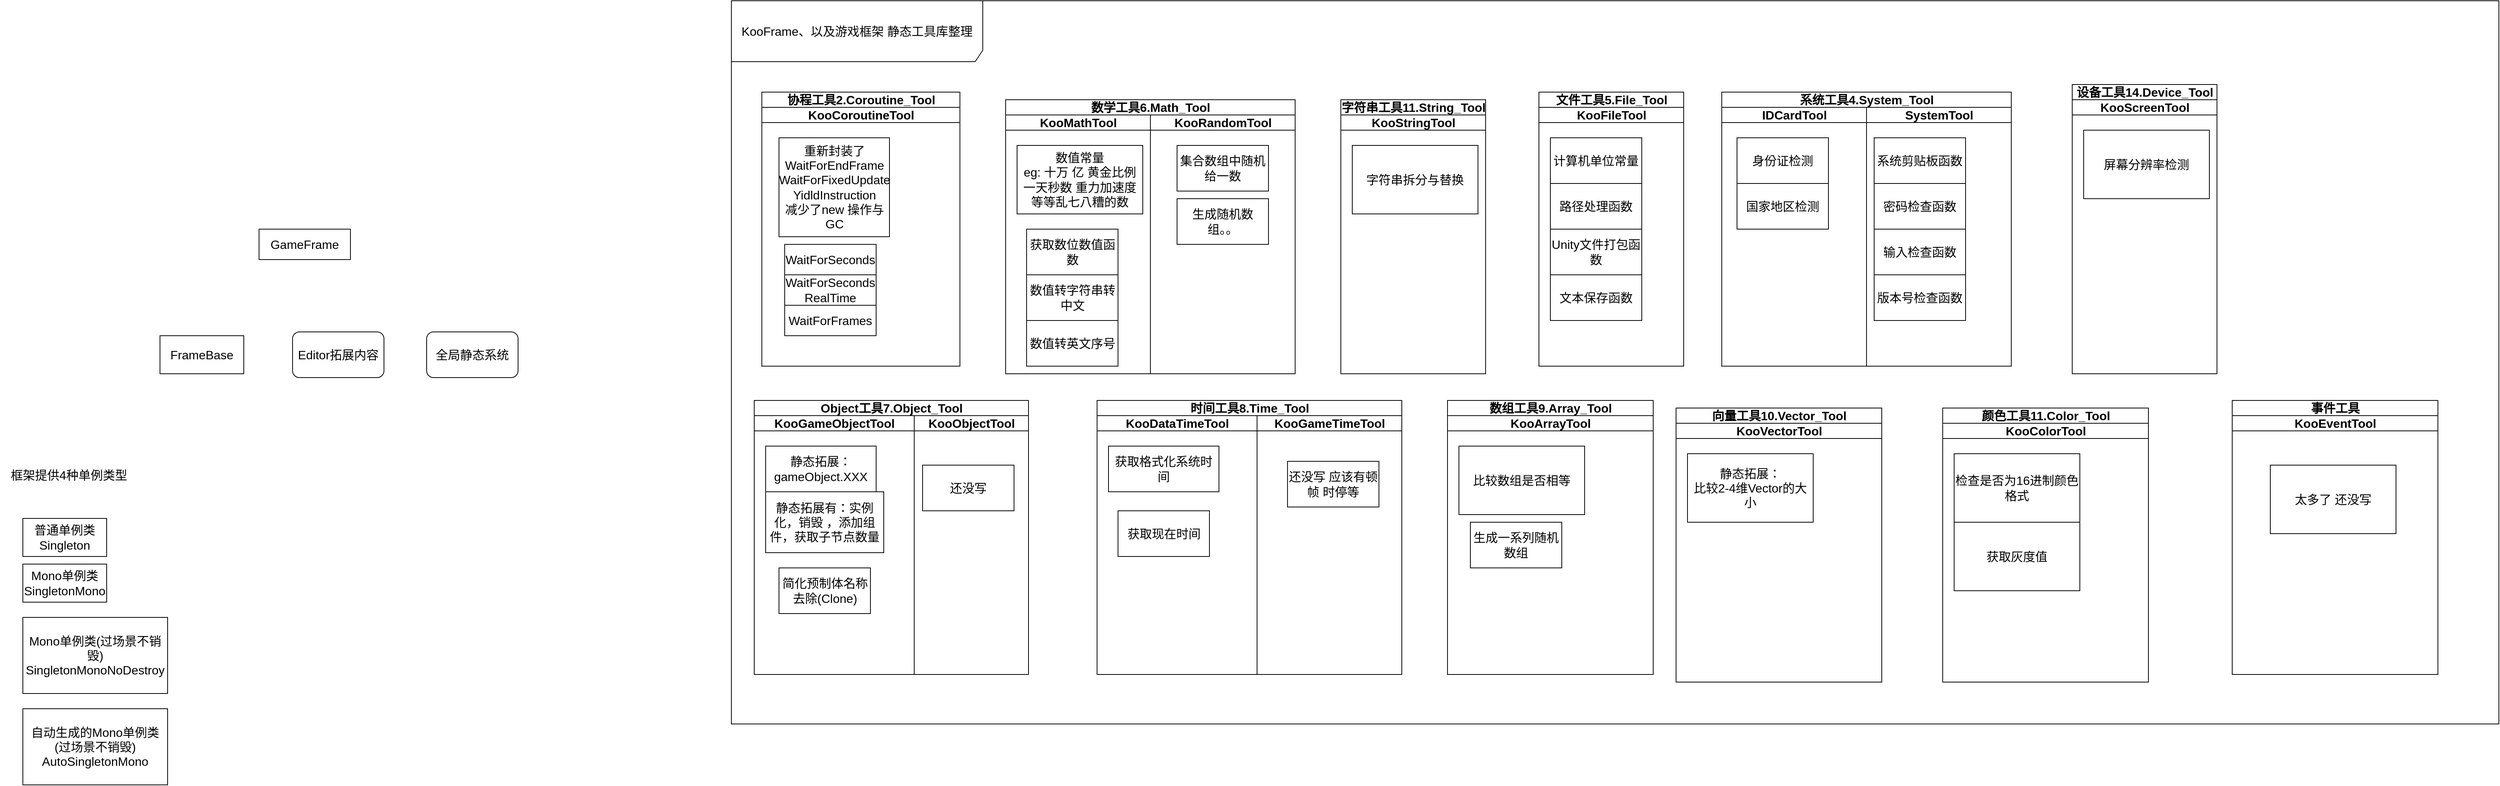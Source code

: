 <mxfile version="21.6.7" type="github">
  <diagram id="C5RBs43oDa-KdzZeNtuy" name="Page-1">
    <mxGraphModel dx="3407" dy="1168" grid="1" gridSize="10" guides="1" tooltips="1" connect="1" arrows="1" fold="1" page="1" pageScale="1" pageWidth="827" pageHeight="1169" math="0" shadow="0">
      <root>
        <mxCell id="WIyWlLk6GJQsqaUBKTNV-0" />
        <mxCell id="WIyWlLk6GJQsqaUBKTNV-1" parent="WIyWlLk6GJQsqaUBKTNV-0" />
        <mxCell id="F6jERzwJOLFk2rBwIkmr-0" value="GameFrame" style="rounded=0;whiteSpace=wrap;html=1;fontSize=16;" vertex="1" parent="WIyWlLk6GJQsqaUBKTNV-1">
          <mxGeometry x="310" y="340" width="120" height="40" as="geometry" />
        </mxCell>
        <mxCell id="F6jERzwJOLFk2rBwIkmr-2" value="Editor拓展内容" style="rounded=1;whiteSpace=wrap;html=1;fontSize=16;" vertex="1" parent="WIyWlLk6GJQsqaUBKTNV-1">
          <mxGeometry x="354" y="475" width="120" height="60" as="geometry" />
        </mxCell>
        <mxCell id="F6jERzwJOLFk2rBwIkmr-3" value="全局静态系统" style="rounded=1;whiteSpace=wrap;html=1;fontSize=16;" vertex="1" parent="WIyWlLk6GJQsqaUBKTNV-1">
          <mxGeometry x="530" y="475" width="120" height="60" as="geometry" />
        </mxCell>
        <mxCell id="F6jERzwJOLFk2rBwIkmr-9" value="FrameBase" style="html=1;whiteSpace=wrap;fontSize=16;" vertex="1" parent="WIyWlLk6GJQsqaUBKTNV-1">
          <mxGeometry x="180" y="480" width="110" height="50" as="geometry" />
        </mxCell>
        <mxCell id="F6jERzwJOLFk2rBwIkmr-10" value="框架提供4种单例类型" style="text;html=1;align=center;verticalAlign=middle;resizable=0;points=[];autosize=1;strokeColor=none;fillColor=none;fontSize=16;" vertex="1" parent="WIyWlLk6GJQsqaUBKTNV-1">
          <mxGeometry x="-30" y="648" width="180" height="30" as="geometry" />
        </mxCell>
        <mxCell id="F6jERzwJOLFk2rBwIkmr-19" value="普通单例类&lt;br&gt;Singleton" style="html=1;whiteSpace=wrap;fontSize=16;" vertex="1" parent="WIyWlLk6GJQsqaUBKTNV-1">
          <mxGeometry y="720" width="110" height="50" as="geometry" />
        </mxCell>
        <mxCell id="F6jERzwJOLFk2rBwIkmr-20" value="Mono单例类&lt;br&gt;SingletonMono" style="html=1;whiteSpace=wrap;fontSize=16;" vertex="1" parent="WIyWlLk6GJQsqaUBKTNV-1">
          <mxGeometry y="780" width="110" height="50" as="geometry" />
        </mxCell>
        <mxCell id="F6jERzwJOLFk2rBwIkmr-21" value="Mono单例类(过场景不销毁)&lt;br&gt;SingletonMonoNoDestroy&lt;br&gt;" style="html=1;whiteSpace=wrap;fontSize=16;" vertex="1" parent="WIyWlLk6GJQsqaUBKTNV-1">
          <mxGeometry y="850" width="190" height="100" as="geometry" />
        </mxCell>
        <mxCell id="F6jERzwJOLFk2rBwIkmr-23" value="自动生成的Mono单例类(过场景不销毁)&lt;br&gt;AutoSingletonMono" style="html=1;whiteSpace=wrap;fontSize=16;" vertex="1" parent="WIyWlLk6GJQsqaUBKTNV-1">
          <mxGeometry y="970" width="190" height="100" as="geometry" />
        </mxCell>
        <mxCell id="F6jERzwJOLFk2rBwIkmr-42" value="系统工具4.System_Tool" style="swimlane;childLayout=stackLayout;resizeParent=1;resizeParentMax=0;startSize=20;html=1;fontSize=16;" vertex="1" parent="WIyWlLk6GJQsqaUBKTNV-1">
          <mxGeometry x="2230" y="160" width="380" height="360" as="geometry" />
        </mxCell>
        <mxCell id="F6jERzwJOLFk2rBwIkmr-43" value="IDCardTool" style="swimlane;startSize=20;html=1;fontSize=16;" vertex="1" parent="F6jERzwJOLFk2rBwIkmr-42">
          <mxGeometry y="20" width="190" height="340" as="geometry" />
        </mxCell>
        <mxCell id="F6jERzwJOLFk2rBwIkmr-100" value="身份证检测" style="whiteSpace=wrap;html=1;fontSize=16;" vertex="1" parent="F6jERzwJOLFk2rBwIkmr-43">
          <mxGeometry x="20.0" y="40" width="120" height="60" as="geometry" />
        </mxCell>
        <mxCell id="F6jERzwJOLFk2rBwIkmr-102" value="国家地区检测" style="whiteSpace=wrap;html=1;fontSize=16;" vertex="1" parent="F6jERzwJOLFk2rBwIkmr-43">
          <mxGeometry x="20.0" y="100" width="120" height="60" as="geometry" />
        </mxCell>
        <mxCell id="F6jERzwJOLFk2rBwIkmr-44" value="SystemTool" style="swimlane;startSize=20;html=1;fontSize=16;" vertex="1" parent="F6jERzwJOLFk2rBwIkmr-42">
          <mxGeometry x="190" y="20" width="190" height="340" as="geometry" />
        </mxCell>
        <mxCell id="F6jERzwJOLFk2rBwIkmr-53" value="密码检查函数" style="whiteSpace=wrap;html=1;fontSize=16;" vertex="1" parent="F6jERzwJOLFk2rBwIkmr-44">
          <mxGeometry x="10.0" y="100" width="120" height="60" as="geometry" />
        </mxCell>
        <mxCell id="F6jERzwJOLFk2rBwIkmr-54" value="输入检查函数" style="whiteSpace=wrap;html=1;fontSize=16;" vertex="1" parent="F6jERzwJOLFk2rBwIkmr-44">
          <mxGeometry x="10.0" y="160" width="120" height="60" as="geometry" />
        </mxCell>
        <mxCell id="F6jERzwJOLFk2rBwIkmr-61" style="edgeStyle=none;curved=1;rounded=0;orthogonalLoop=1;jettySize=auto;html=1;exitX=1;exitY=0.5;exitDx=0;exitDy=0;fontSize=12;startSize=8;endSize=8;" edge="1" parent="F6jERzwJOLFk2rBwIkmr-44" source="F6jERzwJOLFk2rBwIkmr-53" target="F6jERzwJOLFk2rBwIkmr-53">
          <mxGeometry relative="1" as="geometry" />
        </mxCell>
        <mxCell id="F6jERzwJOLFk2rBwIkmr-52" value="系统剪贴板函数" style="whiteSpace=wrap;html=1;fontSize=16;" vertex="1" parent="F6jERzwJOLFk2rBwIkmr-44">
          <mxGeometry x="10.0" y="40" width="120" height="60" as="geometry" />
        </mxCell>
        <mxCell id="F6jERzwJOLFk2rBwIkmr-55" value="版本号检查函数" style="whiteSpace=wrap;html=1;fontSize=16;" vertex="1" parent="F6jERzwJOLFk2rBwIkmr-44">
          <mxGeometry x="10.0" y="220" width="120" height="60" as="geometry" />
        </mxCell>
        <mxCell id="F6jERzwJOLFk2rBwIkmr-76" value="KooFrame、以及游戏框架 静态工具库整理" style="shape=umlFrame;whiteSpace=wrap;html=1;pointerEvents=0;fontSize=16;width=330;height=80;" vertex="1" parent="WIyWlLk6GJQsqaUBKTNV-1">
          <mxGeometry x="930" y="40" width="2320" height="950" as="geometry" />
        </mxCell>
        <mxCell id="F6jERzwJOLFk2rBwIkmr-77" value="数学工具6.Math_Tool" style="swimlane;childLayout=stackLayout;resizeParent=1;resizeParentMax=0;startSize=20;html=1;fontSize=16;" vertex="1" parent="WIyWlLk6GJQsqaUBKTNV-1">
          <mxGeometry x="1290" y="170" width="380" height="360" as="geometry" />
        </mxCell>
        <mxCell id="F6jERzwJOLFk2rBwIkmr-78" value="KooMathTool" style="swimlane;startSize=20;html=1;fontSize=16;" vertex="1" parent="F6jERzwJOLFk2rBwIkmr-77">
          <mxGeometry y="20" width="190" height="340" as="geometry" />
        </mxCell>
        <mxCell id="F6jERzwJOLFk2rBwIkmr-79" value="数值常量&lt;br&gt;eg: 十万 亿 黄金比例 一天秒数 重力加速度等等乱七八糟的数" style="whiteSpace=wrap;html=1;fontSize=16;" vertex="1" parent="F6jERzwJOLFk2rBwIkmr-78">
          <mxGeometry x="15" y="40" width="165" height="90" as="geometry" />
        </mxCell>
        <mxCell id="F6jERzwJOLFk2rBwIkmr-80" value="获取数位数值函数" style="whiteSpace=wrap;html=1;fontSize=16;" vertex="1" parent="F6jERzwJOLFk2rBwIkmr-78">
          <mxGeometry x="27.5" y="150" width="120" height="60" as="geometry" />
        </mxCell>
        <mxCell id="F6jERzwJOLFk2rBwIkmr-81" value="数值转字符串转中文" style="whiteSpace=wrap;html=1;fontSize=16;" vertex="1" parent="F6jERzwJOLFk2rBwIkmr-78">
          <mxGeometry x="27.5" y="210" width="120" height="60" as="geometry" />
        </mxCell>
        <mxCell id="F6jERzwJOLFk2rBwIkmr-82" value="数值转英文序号" style="whiteSpace=wrap;html=1;fontSize=16;" vertex="1" parent="F6jERzwJOLFk2rBwIkmr-78">
          <mxGeometry x="27.5" y="270" width="120" height="60" as="geometry" />
        </mxCell>
        <mxCell id="F6jERzwJOLFk2rBwIkmr-83" value="KooRandomTool" style="swimlane;startSize=20;html=1;fontSize=16;" vertex="1" parent="F6jERzwJOLFk2rBwIkmr-77">
          <mxGeometry x="190" y="20" width="190" height="340" as="geometry" />
        </mxCell>
        <mxCell id="F6jERzwJOLFk2rBwIkmr-84" value="集合数组中随机给一数" style="whiteSpace=wrap;html=1;fontSize=16;" vertex="1" parent="F6jERzwJOLFk2rBwIkmr-83">
          <mxGeometry x="35.0" y="40" width="120" height="60" as="geometry" />
        </mxCell>
        <mxCell id="F6jERzwJOLFk2rBwIkmr-88" value="生成随机数组。。" style="whiteSpace=wrap;html=1;fontSize=16;" vertex="1" parent="F6jERzwJOLFk2rBwIkmr-83">
          <mxGeometry x="35" y="110" width="120" height="60" as="geometry" />
        </mxCell>
        <mxCell id="F6jERzwJOLFk2rBwIkmr-89" value="Object工具7.Object_Tool" style="swimlane;childLayout=stackLayout;resizeParent=1;resizeParentMax=0;startSize=20;html=1;fontSize=16;" vertex="1" parent="WIyWlLk6GJQsqaUBKTNV-1">
          <mxGeometry x="960" y="565" width="360" height="360" as="geometry" />
        </mxCell>
        <mxCell id="F6jERzwJOLFk2rBwIkmr-90" value="KooGameObjectTool" style="swimlane;startSize=20;html=1;fontSize=16;" vertex="1" parent="F6jERzwJOLFk2rBwIkmr-89">
          <mxGeometry y="20" width="210" height="340" as="geometry" />
        </mxCell>
        <mxCell id="F6jERzwJOLFk2rBwIkmr-91" value="静态拓展：&lt;br&gt;gameObject.XXX" style="whiteSpace=wrap;html=1;fontSize=16;" vertex="1" parent="F6jERzwJOLFk2rBwIkmr-90">
          <mxGeometry x="15" y="40" width="145" height="60" as="geometry" />
        </mxCell>
        <mxCell id="F6jERzwJOLFk2rBwIkmr-92" value="静态拓展有：实例化，销毁 ，添加组件，获取子节点数量" style="whiteSpace=wrap;html=1;fontSize=16;" vertex="1" parent="F6jERzwJOLFk2rBwIkmr-90">
          <mxGeometry x="15" y="100" width="155" height="80" as="geometry" />
        </mxCell>
        <mxCell id="F6jERzwJOLFk2rBwIkmr-94" value="简化预制体名称&lt;br&gt;去除(Clone)" style="whiteSpace=wrap;html=1;fontSize=16;" vertex="1" parent="F6jERzwJOLFk2rBwIkmr-90">
          <mxGeometry x="32.5" y="200" width="120" height="60" as="geometry" />
        </mxCell>
        <mxCell id="F6jERzwJOLFk2rBwIkmr-95" value="KooObjectTool" style="swimlane;startSize=20;html=1;fontSize=16;" vertex="1" parent="F6jERzwJOLFk2rBwIkmr-89">
          <mxGeometry x="210" y="20" width="150" height="340" as="geometry" />
        </mxCell>
        <mxCell id="F6jERzwJOLFk2rBwIkmr-96" value="还没写" style="whiteSpace=wrap;html=1;fontSize=16;" vertex="1" parent="F6jERzwJOLFk2rBwIkmr-95">
          <mxGeometry x="11.0" y="65" width="120" height="60" as="geometry" />
        </mxCell>
        <mxCell id="F6jERzwJOLFk2rBwIkmr-103" value="时间工具8.Time_Tool" style="swimlane;childLayout=stackLayout;resizeParent=1;resizeParentMax=0;startSize=20;html=1;fontSize=16;" vertex="1" parent="WIyWlLk6GJQsqaUBKTNV-1">
          <mxGeometry x="1410" y="565" width="400" height="360" as="geometry" />
        </mxCell>
        <mxCell id="F6jERzwJOLFk2rBwIkmr-104" value="KooDataTimeTool" style="swimlane;startSize=20;html=1;fontSize=16;" vertex="1" parent="F6jERzwJOLFk2rBwIkmr-103">
          <mxGeometry y="20" width="210" height="340" as="geometry" />
        </mxCell>
        <mxCell id="F6jERzwJOLFk2rBwIkmr-105" value="获取格式化系统时间" style="whiteSpace=wrap;html=1;fontSize=16;" vertex="1" parent="F6jERzwJOLFk2rBwIkmr-104">
          <mxGeometry x="15" y="40" width="145" height="60" as="geometry" />
        </mxCell>
        <mxCell id="F6jERzwJOLFk2rBwIkmr-107" value="获取现在时间" style="whiteSpace=wrap;html=1;fontSize=16;" vertex="1" parent="F6jERzwJOLFk2rBwIkmr-104">
          <mxGeometry x="27.5" y="125" width="120" height="60" as="geometry" />
        </mxCell>
        <mxCell id="F6jERzwJOLFk2rBwIkmr-108" value="KooGameTimeTool" style="swimlane;startSize=20;html=1;fontSize=16;" vertex="1" parent="F6jERzwJOLFk2rBwIkmr-103">
          <mxGeometry x="210" y="20" width="190" height="340" as="geometry" />
        </mxCell>
        <mxCell id="F6jERzwJOLFk2rBwIkmr-109" value="还没写 应该有顿帧 时停等" style="whiteSpace=wrap;html=1;fontSize=16;" vertex="1" parent="F6jERzwJOLFk2rBwIkmr-108">
          <mxGeometry x="40.0" y="60" width="120" height="60" as="geometry" />
        </mxCell>
        <mxCell id="F6jERzwJOLFk2rBwIkmr-113" value="数组工具9.Array_Tool" style="swimlane;childLayout=stackLayout;resizeParent=1;resizeParentMax=0;startSize=20;html=1;fontSize=16;" vertex="1" parent="WIyWlLk6GJQsqaUBKTNV-1">
          <mxGeometry x="1870" y="565" width="270" height="360" as="geometry" />
        </mxCell>
        <mxCell id="F6jERzwJOLFk2rBwIkmr-114" value="KooArrayTool" style="swimlane;startSize=20;html=1;fontSize=16;" vertex="1" parent="F6jERzwJOLFk2rBwIkmr-113">
          <mxGeometry y="20" width="270" height="340" as="geometry" />
        </mxCell>
        <mxCell id="F6jERzwJOLFk2rBwIkmr-115" value="比较数组是否相等" style="whiteSpace=wrap;html=1;fontSize=16;" vertex="1" parent="F6jERzwJOLFk2rBwIkmr-114">
          <mxGeometry x="15" y="40" width="165" height="90" as="geometry" />
        </mxCell>
        <mxCell id="F6jERzwJOLFk2rBwIkmr-122" value="生成一系列随机数组" style="whiteSpace=wrap;html=1;fontSize=16;" vertex="1" parent="WIyWlLk6GJQsqaUBKTNV-1">
          <mxGeometry x="1900" y="725" width="120" height="60" as="geometry" />
        </mxCell>
        <mxCell id="F6jERzwJOLFk2rBwIkmr-123" value="向量工具10.Vector_Tool" style="swimlane;childLayout=stackLayout;resizeParent=1;resizeParentMax=0;startSize=20;html=1;fontSize=16;" vertex="1" parent="WIyWlLk6GJQsqaUBKTNV-1">
          <mxGeometry x="2170" y="575" width="270" height="360" as="geometry" />
        </mxCell>
        <mxCell id="F6jERzwJOLFk2rBwIkmr-124" value="KooVectorTool" style="swimlane;startSize=20;html=1;fontSize=16;" vertex="1" parent="F6jERzwJOLFk2rBwIkmr-123">
          <mxGeometry y="20" width="270" height="340" as="geometry" />
        </mxCell>
        <mxCell id="F6jERzwJOLFk2rBwIkmr-125" value="静态拓展：&lt;br&gt;比较2-4维Vector的大小" style="whiteSpace=wrap;html=1;fontSize=16;" vertex="1" parent="F6jERzwJOLFk2rBwIkmr-124">
          <mxGeometry x="15" y="40" width="165" height="90" as="geometry" />
        </mxCell>
        <mxCell id="F6jERzwJOLFk2rBwIkmr-128" value="字符串工具11.String_Tool" style="swimlane;childLayout=stackLayout;resizeParent=1;resizeParentMax=0;startSize=20;html=1;fontSize=16;" vertex="1" parent="WIyWlLk6GJQsqaUBKTNV-1">
          <mxGeometry x="1730" y="170" width="190" height="360" as="geometry" />
        </mxCell>
        <mxCell id="F6jERzwJOLFk2rBwIkmr-129" value="KooStringTool" style="swimlane;startSize=20;html=1;fontSize=16;" vertex="1" parent="F6jERzwJOLFk2rBwIkmr-128">
          <mxGeometry y="20" width="190" height="340" as="geometry" />
        </mxCell>
        <mxCell id="F6jERzwJOLFk2rBwIkmr-130" value="字符串拆分与替换" style="whiteSpace=wrap;html=1;fontSize=16;" vertex="1" parent="F6jERzwJOLFk2rBwIkmr-129">
          <mxGeometry x="15" y="40" width="165" height="90" as="geometry" />
        </mxCell>
        <mxCell id="F6jERzwJOLFk2rBwIkmr-131" value="设备工具14.Device_Tool" style="swimlane;childLayout=stackLayout;resizeParent=1;resizeParentMax=0;startSize=20;html=1;fontSize=16;" vertex="1" parent="WIyWlLk6GJQsqaUBKTNV-1">
          <mxGeometry x="2690" y="150" width="190" height="380" as="geometry" />
        </mxCell>
        <mxCell id="F6jERzwJOLFk2rBwIkmr-132" value="KooScreenTool" style="swimlane;startSize=20;html=1;fontSize=16;" vertex="1" parent="F6jERzwJOLFk2rBwIkmr-131">
          <mxGeometry y="20" width="190" height="360" as="geometry" />
        </mxCell>
        <mxCell id="F6jERzwJOLFk2rBwIkmr-133" value="屏幕分辨率检测" style="whiteSpace=wrap;html=1;fontSize=16;" vertex="1" parent="F6jERzwJOLFk2rBwIkmr-132">
          <mxGeometry x="15" y="40" width="165" height="90" as="geometry" />
        </mxCell>
        <mxCell id="F6jERzwJOLFk2rBwIkmr-134" value="颜色工具11.Color_Tool" style="swimlane;childLayout=stackLayout;resizeParent=1;resizeParentMax=0;startSize=20;html=1;fontSize=16;" vertex="1" parent="WIyWlLk6GJQsqaUBKTNV-1">
          <mxGeometry x="2520" y="575" width="270" height="360" as="geometry" />
        </mxCell>
        <mxCell id="F6jERzwJOLFk2rBwIkmr-135" value="KooColorTool" style="swimlane;startSize=20;html=1;fontSize=16;" vertex="1" parent="F6jERzwJOLFk2rBwIkmr-134">
          <mxGeometry y="20" width="270" height="340" as="geometry" />
        </mxCell>
        <mxCell id="F6jERzwJOLFk2rBwIkmr-136" value="检查是否为16进制颜色格式" style="whiteSpace=wrap;html=1;fontSize=16;" vertex="1" parent="F6jERzwJOLFk2rBwIkmr-135">
          <mxGeometry x="15" y="40" width="165" height="90" as="geometry" />
        </mxCell>
        <mxCell id="F6jERzwJOLFk2rBwIkmr-146" value="获取灰度值" style="whiteSpace=wrap;html=1;fontSize=16;" vertex="1" parent="F6jERzwJOLFk2rBwIkmr-135">
          <mxGeometry x="15" y="130" width="165" height="90" as="geometry" />
        </mxCell>
        <mxCell id="F6jERzwJOLFk2rBwIkmr-152" value="协程工具2.Coroutine_Tool" style="swimlane;childLayout=stackLayout;resizeParent=1;resizeParentMax=0;startSize=20;html=1;fontSize=16;" vertex="1" parent="WIyWlLk6GJQsqaUBKTNV-1">
          <mxGeometry x="970" y="160" width="260" height="360" as="geometry" />
        </mxCell>
        <mxCell id="F6jERzwJOLFk2rBwIkmr-153" value="KooCoroutineTool" style="swimlane;startSize=20;html=1;fontSize=16;" vertex="1" parent="F6jERzwJOLFk2rBwIkmr-152">
          <mxGeometry y="20" width="260" height="340" as="geometry" />
        </mxCell>
        <mxCell id="F6jERzwJOLFk2rBwIkmr-154" value="重新封装了&lt;br&gt;WaitForEndFrame&lt;br&gt;WaitForFixedUpdate&lt;br&gt;YidldInstruction&lt;br&gt;减少了new 操作与GC" style="whiteSpace=wrap;html=1;fontSize=16;" vertex="1" parent="F6jERzwJOLFk2rBwIkmr-153">
          <mxGeometry x="22.5" y="40" width="145" height="130" as="geometry" />
        </mxCell>
        <mxCell id="F6jERzwJOLFk2rBwIkmr-159" value="WaitForSeconds" style="whiteSpace=wrap;html=1;fontSize=16;" vertex="1" parent="F6jERzwJOLFk2rBwIkmr-153">
          <mxGeometry x="30" y="180" width="120" height="40" as="geometry" />
        </mxCell>
        <mxCell id="F6jERzwJOLFk2rBwIkmr-164" value="WaitForSeconds&lt;br&gt;RealTime" style="whiteSpace=wrap;html=1;fontSize=16;" vertex="1" parent="F6jERzwJOLFk2rBwIkmr-153">
          <mxGeometry x="30" y="220" width="120" height="40" as="geometry" />
        </mxCell>
        <mxCell id="F6jERzwJOLFk2rBwIkmr-171" value="WaitForFrames" style="whiteSpace=wrap;html=1;fontSize=16;" vertex="1" parent="F6jERzwJOLFk2rBwIkmr-153">
          <mxGeometry x="30" y="260" width="120" height="40" as="geometry" />
        </mxCell>
        <mxCell id="F6jERzwJOLFk2rBwIkmr-173" value="事件工具" style="swimlane;childLayout=stackLayout;resizeParent=1;resizeParentMax=0;startSize=20;html=1;fontSize=16;" vertex="1" parent="WIyWlLk6GJQsqaUBKTNV-1">
          <mxGeometry x="2900" y="565" width="270" height="360" as="geometry" />
        </mxCell>
        <mxCell id="F6jERzwJOLFk2rBwIkmr-174" value="KooEventTool" style="swimlane;startSize=20;html=1;fontSize=16;" vertex="1" parent="F6jERzwJOLFk2rBwIkmr-173">
          <mxGeometry y="20" width="270" height="340" as="geometry" />
        </mxCell>
        <mxCell id="F6jERzwJOLFk2rBwIkmr-176" value="太多了 还没写" style="whiteSpace=wrap;html=1;fontSize=16;" vertex="1" parent="F6jERzwJOLFk2rBwIkmr-174">
          <mxGeometry x="50" y="65" width="165" height="90" as="geometry" />
        </mxCell>
        <mxCell id="F6jERzwJOLFk2rBwIkmr-56" value="文件工具5.File_Tool" style="swimlane;childLayout=stackLayout;resizeParent=1;resizeParentMax=0;startSize=20;html=1;fontSize=16;" vertex="1" parent="WIyWlLk6GJQsqaUBKTNV-1">
          <mxGeometry x="1990" y="160" width="190" height="360" as="geometry" />
        </mxCell>
        <mxCell id="F6jERzwJOLFk2rBwIkmr-59" value="KooFileTool" style="swimlane;startSize=20;html=1;fontSize=16;" vertex="1" parent="F6jERzwJOLFk2rBwIkmr-56">
          <mxGeometry y="20" width="190" height="340" as="geometry" />
        </mxCell>
        <mxCell id="F6jERzwJOLFk2rBwIkmr-60" value="计算机单位常量" style="whiteSpace=wrap;html=1;fontSize=16;" vertex="1" parent="F6jERzwJOLFk2rBwIkmr-59">
          <mxGeometry x="15.0" y="40" width="120" height="60" as="geometry" />
        </mxCell>
        <mxCell id="F6jERzwJOLFk2rBwIkmr-65" value="路径处理函数" style="whiteSpace=wrap;html=1;fontSize=16;" vertex="1" parent="F6jERzwJOLFk2rBwIkmr-59">
          <mxGeometry x="15.0" y="100" width="120" height="60" as="geometry" />
        </mxCell>
        <mxCell id="F6jERzwJOLFk2rBwIkmr-66" value="Unity文件打包函数" style="whiteSpace=wrap;html=1;fontSize=16;" vertex="1" parent="F6jERzwJOLFk2rBwIkmr-59">
          <mxGeometry x="15.0" y="160" width="120" height="60" as="geometry" />
        </mxCell>
        <mxCell id="F6jERzwJOLFk2rBwIkmr-67" value="文本保存函数" style="whiteSpace=wrap;html=1;fontSize=16;" vertex="1" parent="F6jERzwJOLFk2rBwIkmr-59">
          <mxGeometry x="15.0" y="220" width="120" height="60" as="geometry" />
        </mxCell>
      </root>
    </mxGraphModel>
  </diagram>
</mxfile>
